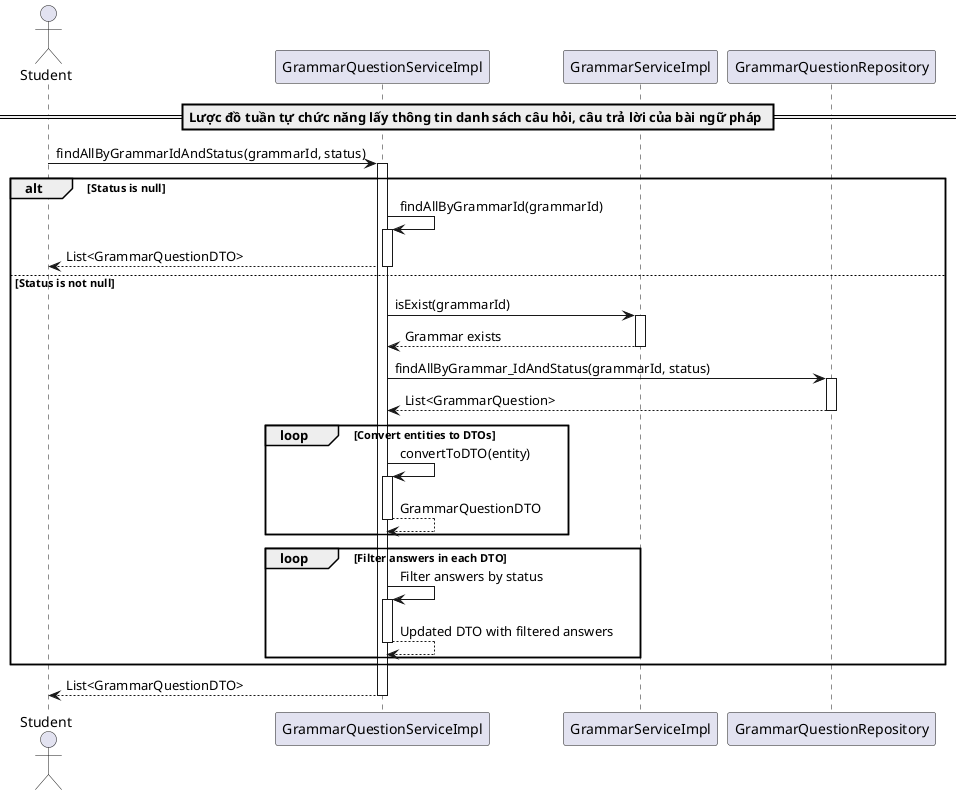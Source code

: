 @startuml findAllByGrammarIdAndStatus

actor Student
participant "GrammarQuestionServiceImpl" as GrammarQuestionService
participant "GrammarServiceImpl" as GrammarService
participant "GrammarQuestionRepository" as Repository

== Lược đồ tuần tự chức năng lấy thông tin danh sách câu hỏi, câu trả lời của bài ngữ pháp ==
Student -> GrammarQuestionService: findAllByGrammarIdAndStatus(grammarId, status)
activate GrammarQuestionService

alt Status is null
    GrammarQuestionService -> GrammarQuestionService: findAllByGrammarId(grammarId)
    activate GrammarQuestionService
    GrammarQuestionService --> Student: List<GrammarQuestionDTO>
    deactivate GrammarQuestionService
else Status is not null
    GrammarQuestionService -> GrammarService: isExist(grammarId)
    activate GrammarService
    GrammarService --> GrammarQuestionService: Grammar exists
    deactivate GrammarService

    GrammarQuestionService -> Repository: findAllByGrammar_IdAndStatus(grammarId, status)
    activate Repository
    Repository --> GrammarQuestionService: List<GrammarQuestion>
    deactivate Repository

    loop Convert entities to DTOs
        GrammarQuestionService -> GrammarQuestionService: convertToDTO(entity)
        activate GrammarQuestionService
        GrammarQuestionService --> GrammarQuestionService: GrammarQuestionDTO
        deactivate GrammarQuestionService
    end

    loop Filter answers in each DTO
        GrammarQuestionService -> GrammarQuestionService: Filter answers by status
        activate GrammarQuestionService
        GrammarQuestionService --> GrammarQuestionService: Updated DTO with filtered answers
        deactivate GrammarQuestionService
    end
end

GrammarQuestionService --> Student: List<GrammarQuestionDTO>
deactivate GrammarQuestionService

@enduml
